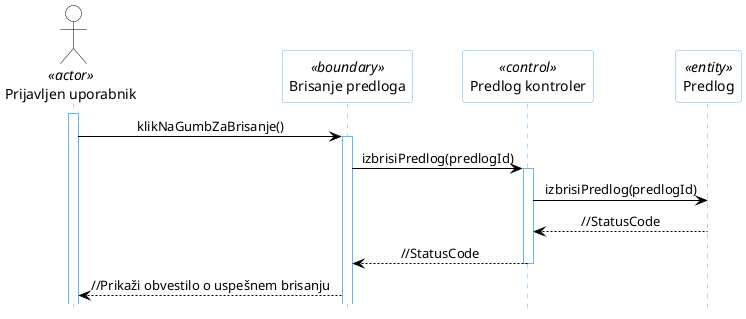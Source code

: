 @startuml
hide footbox

skinparam backgroundcolor transparent
skinparam defaultTextAlignment center
skinparam actorBorderColor black
skinparam actorBackgroundColor white
skinparam arrowColor black  
skinparam sequenceLifeLineBorderColor #5FB8EC
skinparam sequenceParticipantBorderColor #5FB8EC
skinparam sequenceParticipantBackgroundColor white

actor "Prijavljen uporabnik" as U1 <<actor>>

participant "Brisanje predloga" as R5 <<boundary>>
participant "Predlog kontroler" as R2 <<control>>
participant "Predlog" as R4 <<entity>>

activate U1
U1 -> R5: klikNaGumbZaBrisanje()
activate R5
R5 -> R2: izbrisiPredlog(predlogId)
activate R2
R2 -> R4: izbrisiPredlog(predlogId)
R4 --> R2: //StatusCode
R2 --> R5: //StatusCode
deactivate R2
R5 --> U1: //Prikaži obvestilo o uspešnem brisanju
@enduml
